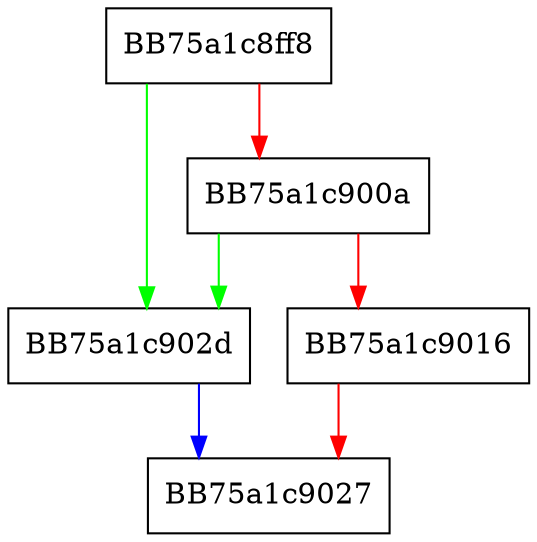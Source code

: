 digraph getValue {
  node [shape="box"];
  graph [splines=ortho];
  BB75a1c8ff8 -> BB75a1c902d [color="green"];
  BB75a1c8ff8 -> BB75a1c900a [color="red"];
  BB75a1c900a -> BB75a1c902d [color="green"];
  BB75a1c900a -> BB75a1c9016 [color="red"];
  BB75a1c9016 -> BB75a1c9027 [color="red"];
  BB75a1c902d -> BB75a1c9027 [color="blue"];
}